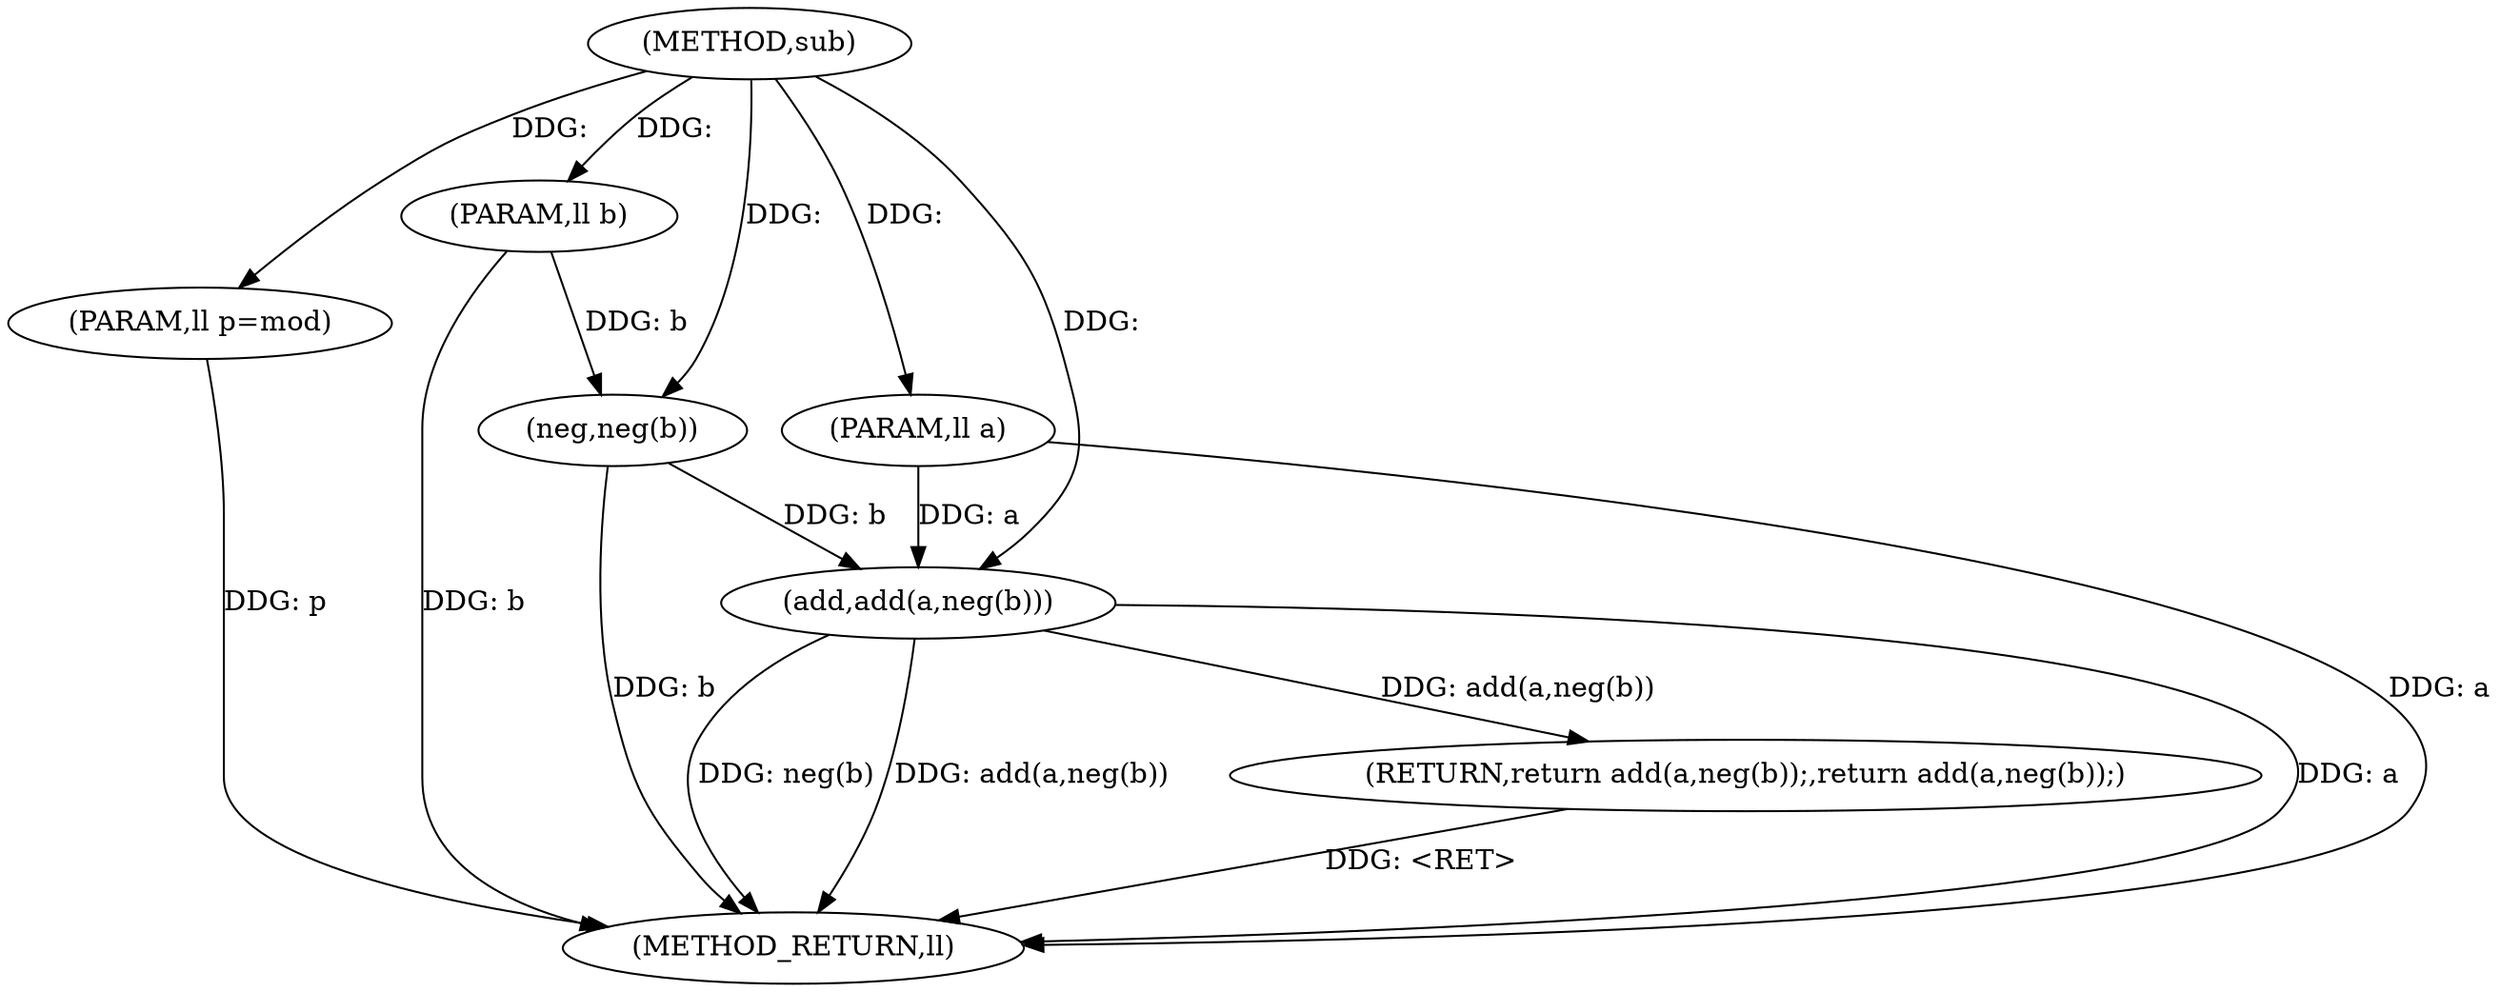 digraph "sub" {  
"1000147" [label = "(METHOD,sub)" ]
"1000157" [label = "(METHOD_RETURN,ll)" ]
"1000148" [label = "(PARAM,ll a)" ]
"1000149" [label = "(PARAM,ll b)" ]
"1000150" [label = "(PARAM,ll p=mod)" ]
"1000152" [label = "(RETURN,return add(a,neg(b));,return add(a,neg(b));)" ]
"1000153" [label = "(add,add(a,neg(b)))" ]
"1000155" [label = "(neg,neg(b))" ]
  "1000152" -> "1000157"  [ label = "DDG: <RET>"] 
  "1000148" -> "1000157"  [ label = "DDG: a"] 
  "1000149" -> "1000157"  [ label = "DDG: b"] 
  "1000150" -> "1000157"  [ label = "DDG: p"] 
  "1000153" -> "1000157"  [ label = "DDG: a"] 
  "1000155" -> "1000157"  [ label = "DDG: b"] 
  "1000153" -> "1000157"  [ label = "DDG: neg(b)"] 
  "1000153" -> "1000157"  [ label = "DDG: add(a,neg(b))"] 
  "1000147" -> "1000148"  [ label = "DDG: "] 
  "1000147" -> "1000149"  [ label = "DDG: "] 
  "1000147" -> "1000150"  [ label = "DDG: "] 
  "1000153" -> "1000152"  [ label = "DDG: add(a,neg(b))"] 
  "1000148" -> "1000153"  [ label = "DDG: a"] 
  "1000147" -> "1000153"  [ label = "DDG: "] 
  "1000155" -> "1000153"  [ label = "DDG: b"] 
  "1000149" -> "1000155"  [ label = "DDG: b"] 
  "1000147" -> "1000155"  [ label = "DDG: "] 
}

